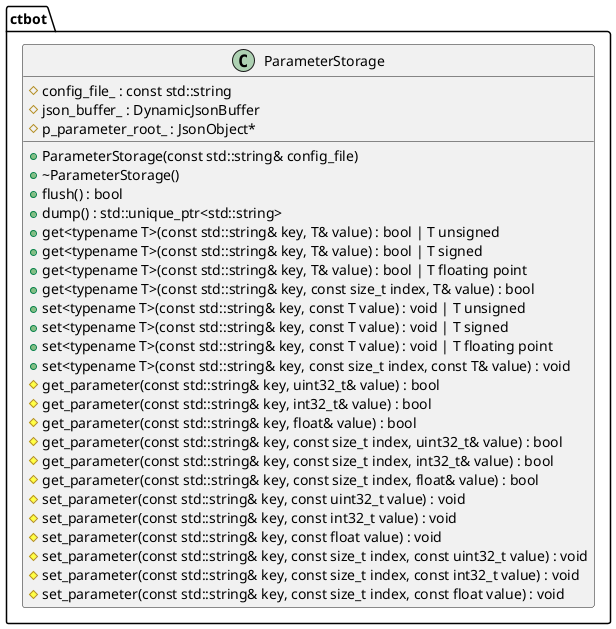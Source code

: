 @startuml parameter_storage

namespace ctbot {
    class ParameterStorage {
        +ParameterStorage(const std::string& config_file)
        +~ParameterStorage()
        +flush() : bool
        +dump() : std::unique_ptr<std::string>
        +get<typename T>(const std::string& key, T& value) : bool | T unsigned
        +get<typename T>(const std::string& key, T& value) : bool | T signed
        +get<typename T>(const std::string& key, T& value) : bool | T floating point
        +get<typename T>(const std::string& key, const size_t index, T& value) : bool
        +set<typename T>(const std::string& key, const T value) : void | T unsigned
        +set<typename T>(const std::string& key, const T value) : void | T signed
        +set<typename T>(const std::string& key, const T value) : void | T floating point
        +set<typename T>(const std::string& key, const size_t index, const T& value) : void
        #get_parameter(const std::string& key, uint32_t& value) : bool
        #get_parameter(const std::string& key, int32_t& value) : bool
        #get_parameter(const std::string& key, float& value) : bool
        #get_parameter(const std::string& key, const size_t index, uint32_t& value) : bool
        #get_parameter(const std::string& key, const size_t index, int32_t& value) : bool
        #get_parameter(const std::string& key, const size_t index, float& value) : bool
        #set_parameter(const std::string& key, const uint32_t value) : void
        #set_parameter(const std::string& key, const int32_t value) : void
        #set_parameter(const std::string& key, const float value) : void
        #set_parameter(const std::string& key, const size_t index, const uint32_t value) : void
        #set_parameter(const std::string& key, const size_t index, const int32_t value) : void
        #set_parameter(const std::string& key, const size_t index, const float value) : void
        #config_file_ : const std::string
        #json_buffer_ : DynamicJsonBuffer
        #p_parameter_root_ : JsonObject*
    }
}

@enduml
